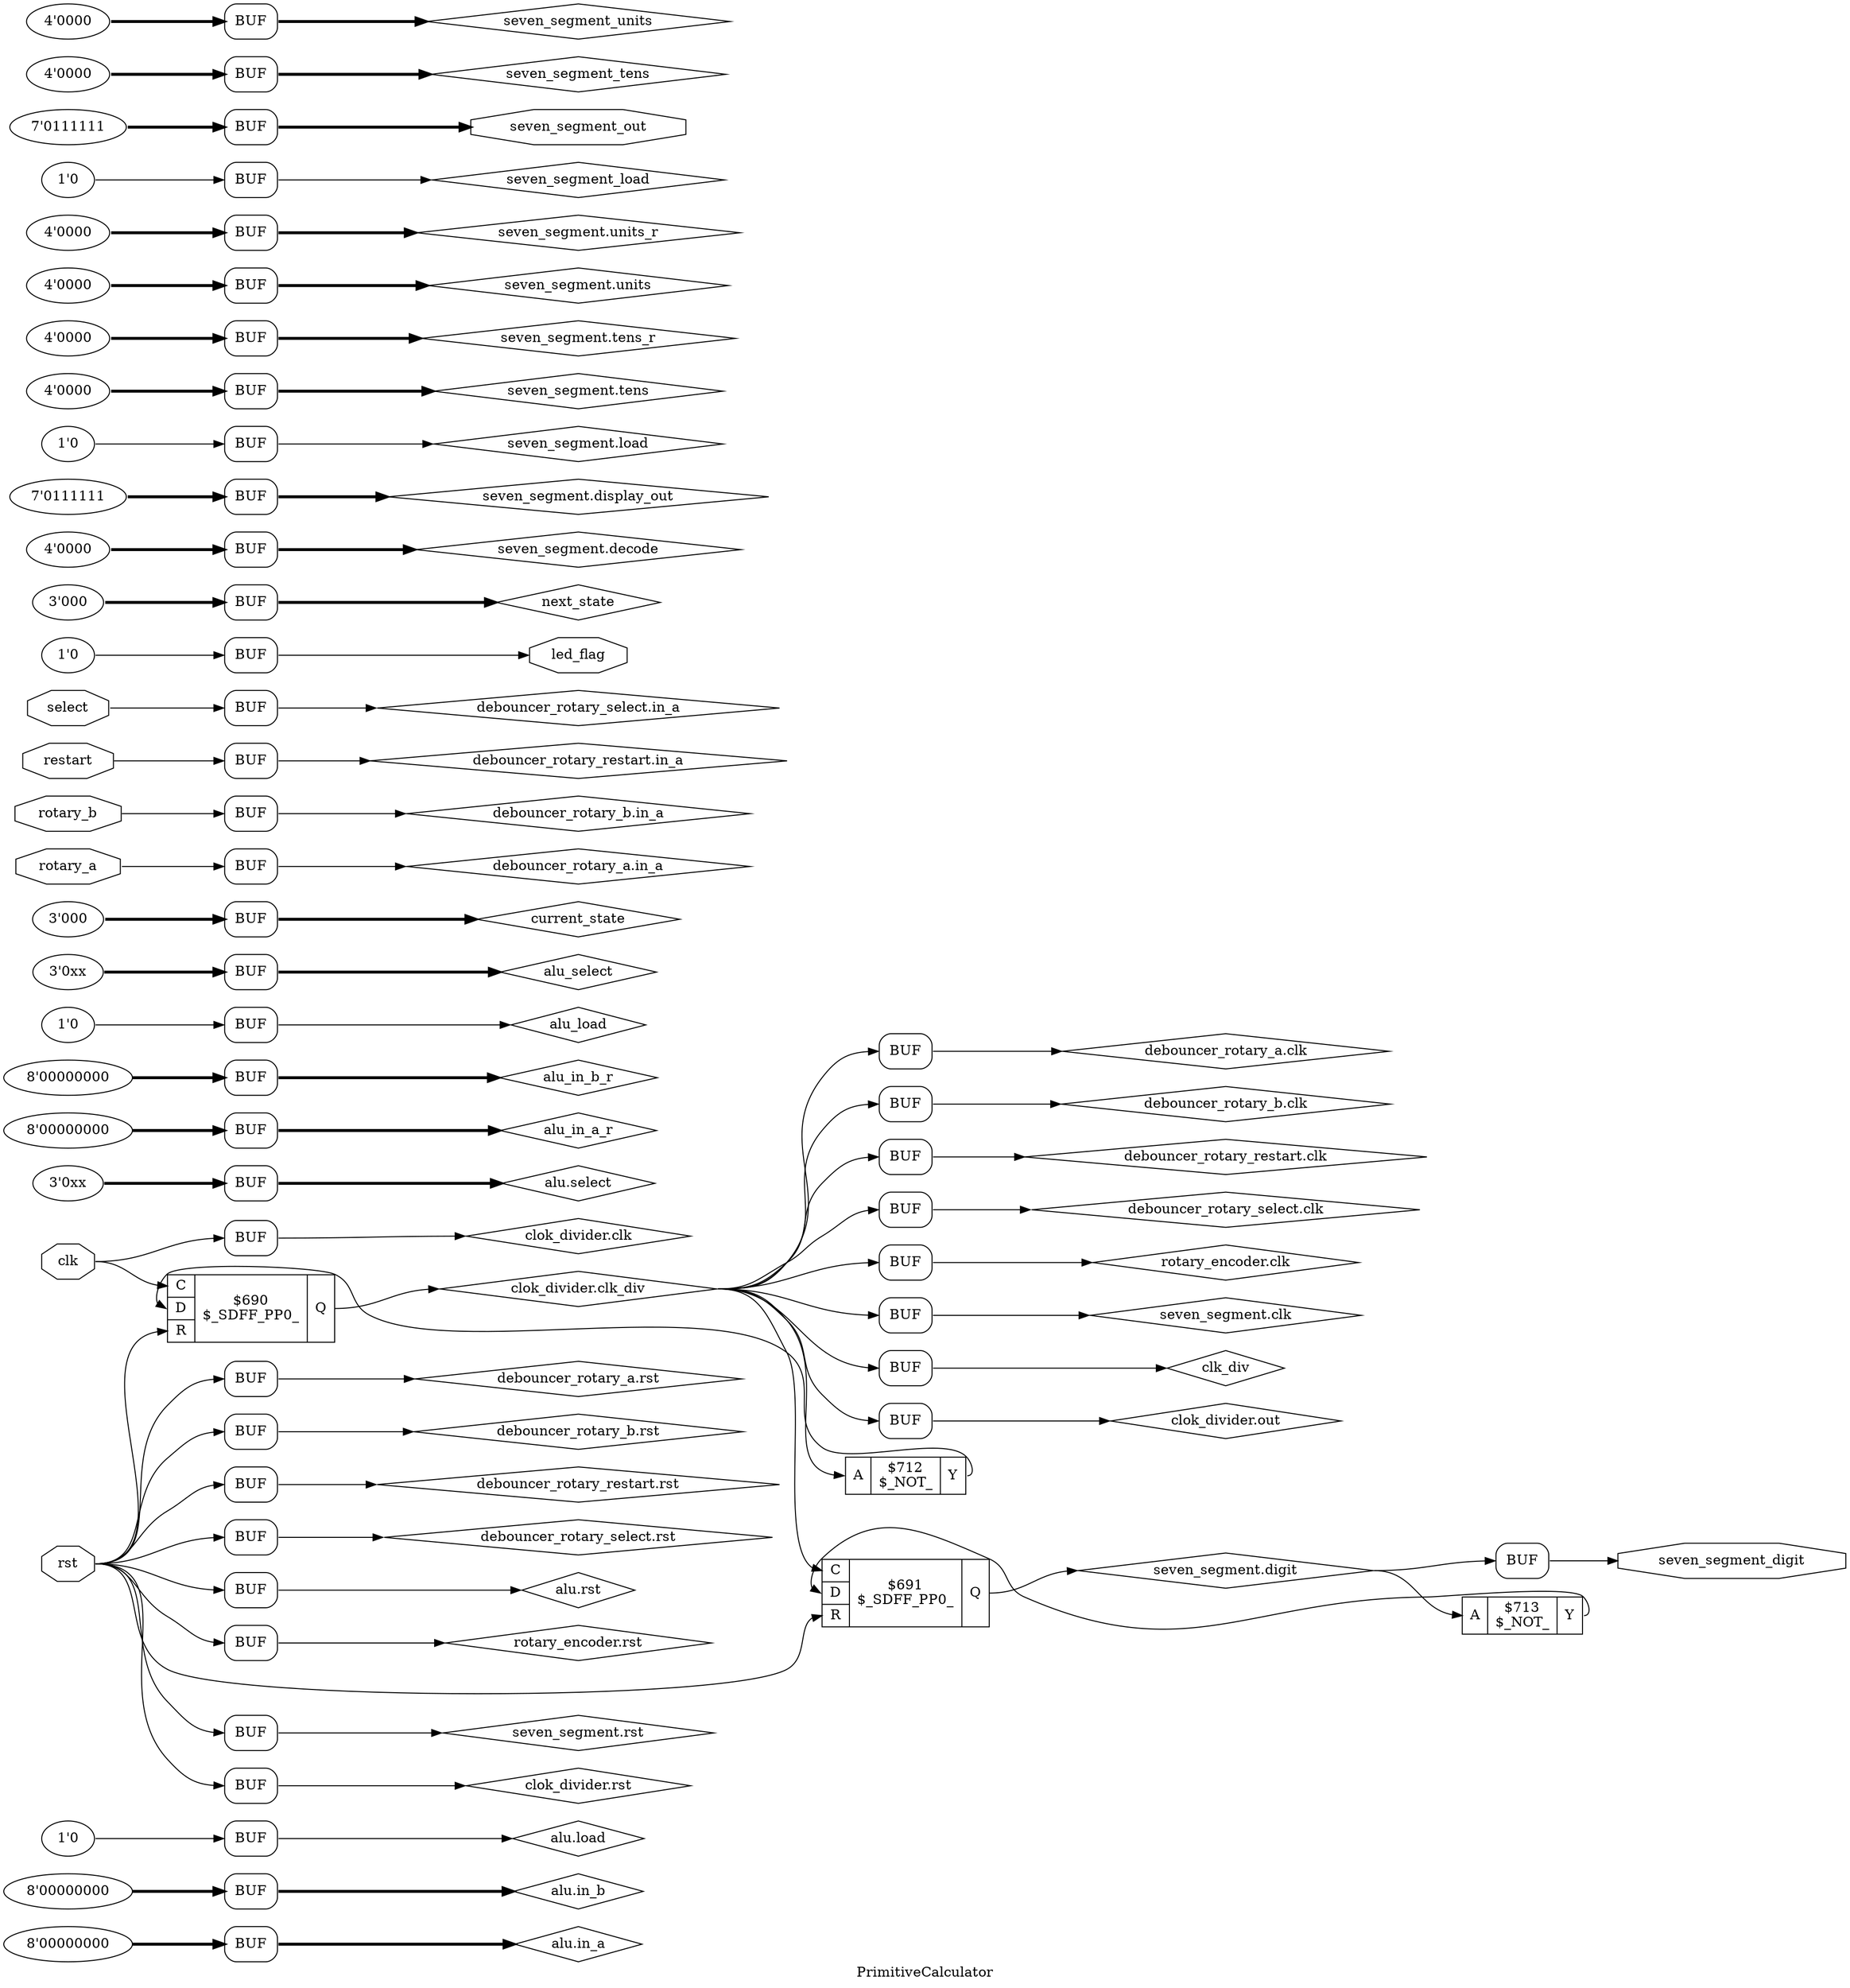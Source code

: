 digraph "PrimitiveCalculator" {
label="PrimitiveCalculator";
rankdir="LR";
remincross=true;
n3 [ shape=diamond, label="alu.in_a", color="black", fontcolor="black" ];
n4 [ shape=diamond, label="alu.in_b", color="black", fontcolor="black" ];
n5 [ shape=diamond, label="alu.load", color="black", fontcolor="black" ];
n6 [ shape=diamond, label="alu.rst", color="black", fontcolor="black" ];
n7 [ shape=diamond, label="alu.select", color="black", fontcolor="black" ];
n8 [ shape=diamond, label="alu_in_a_r", color="black", fontcolor="black" ];
n9 [ shape=diamond, label="alu_in_b_r", color="black", fontcolor="black" ];
n10 [ shape=diamond, label="alu_load", color="black", fontcolor="black" ];
n11 [ shape=diamond, label="alu_select", color="black", fontcolor="black" ];
n12 [ shape=octagon, label="clk", color="black", fontcolor="black" ];
n13 [ shape=diamond, label="clk_div", color="black", fontcolor="black" ];
n14 [ shape=diamond, label="clok_divider.clk", color="black", fontcolor="black" ];
n15 [ shape=diamond, label="clok_divider.clk_div", color="black", fontcolor="black" ];
n16 [ shape=diamond, label="clok_divider.out", color="black", fontcolor="black" ];
n17 [ shape=diamond, label="clok_divider.rst", color="black", fontcolor="black" ];
n18 [ shape=diamond, label="current_state", color="black", fontcolor="black" ];
n19 [ shape=diamond, label="debouncer_rotary_a.clk", color="black", fontcolor="black" ];
n20 [ shape=diamond, label="debouncer_rotary_a.in_a", color="black", fontcolor="black" ];
n21 [ shape=diamond, label="debouncer_rotary_a.rst", color="black", fontcolor="black" ];
n22 [ shape=diamond, label="debouncer_rotary_b.clk", color="black", fontcolor="black" ];
n23 [ shape=diamond, label="debouncer_rotary_b.in_a", color="black", fontcolor="black" ];
n24 [ shape=diamond, label="debouncer_rotary_b.rst", color="black", fontcolor="black" ];
n25 [ shape=diamond, label="debouncer_rotary_restart.clk", color="black", fontcolor="black" ];
n26 [ shape=diamond, label="debouncer_rotary_restart.in_a", color="black", fontcolor="black" ];
n27 [ shape=diamond, label="debouncer_rotary_restart.rst", color="black", fontcolor="black" ];
n28 [ shape=diamond, label="debouncer_rotary_select.clk", color="black", fontcolor="black" ];
n29 [ shape=diamond, label="debouncer_rotary_select.in_a", color="black", fontcolor="black" ];
n30 [ shape=diamond, label="debouncer_rotary_select.rst", color="black", fontcolor="black" ];
n31 [ shape=octagon, label="led_flag", color="black", fontcolor="black" ];
n32 [ shape=diamond, label="next_state", color="black", fontcolor="black" ];
n33 [ shape=octagon, label="restart", color="black", fontcolor="black" ];
n34 [ shape=octagon, label="rotary_a", color="black", fontcolor="black" ];
n35 [ shape=octagon, label="rotary_b", color="black", fontcolor="black" ];
n36 [ shape=diamond, label="rotary_encoder.clk", color="black", fontcolor="black" ];
n37 [ shape=diamond, label="rotary_encoder.rst", color="black", fontcolor="black" ];
n38 [ shape=octagon, label="rst", color="black", fontcolor="black" ];
n39 [ shape=octagon, label="select", color="black", fontcolor="black" ];
n40 [ shape=diamond, label="seven_segment.clk", color="black", fontcolor="black" ];
n41 [ shape=diamond, label="seven_segment.decode", color="black", fontcolor="black" ];
n42 [ shape=diamond, label="seven_segment.digit", color="black", fontcolor="black" ];
n43 [ shape=diamond, label="seven_segment.display_out", color="black", fontcolor="black" ];
n44 [ shape=diamond, label="seven_segment.load", color="black", fontcolor="black" ];
n45 [ shape=diamond, label="seven_segment.rst", color="black", fontcolor="black" ];
n46 [ shape=diamond, label="seven_segment.tens", color="black", fontcolor="black" ];
n47 [ shape=diamond, label="seven_segment.tens_r", color="black", fontcolor="black" ];
n48 [ shape=diamond, label="seven_segment.units", color="black", fontcolor="black" ];
n49 [ shape=diamond, label="seven_segment.units_r", color="black", fontcolor="black" ];
n50 [ shape=octagon, label="seven_segment_digit", color="black", fontcolor="black" ];
n51 [ shape=diamond, label="seven_segment_load", color="black", fontcolor="black" ];
n52 [ shape=octagon, label="seven_segment_out", color="black", fontcolor="black" ];
n53 [ shape=diamond, label="seven_segment_tens", color="black", fontcolor="black" ];
n54 [ shape=diamond, label="seven_segment_units", color="black", fontcolor="black" ];
c57 [ shape=record, label="{{<p55> A}|$712\n$_NOT_|{<p56> Y}}" ];
c58 [ shape=record, label="{{<p55> A}|$713\n$_NOT_|{<p56> Y}}" ];
c63 [ shape=record, label="{{<p59> C|<p60> D|<p61> R}|$690\n$_SDFF_PP0_|{<p62> Q}}" ];
c64 [ shape=record, label="{{<p59> C|<p60> D|<p61> R}|$691\n$_SDFF_PP0_|{<p62> Q}}" ];
v0 [ label="8'00000000" ];
x1 [shape=box, style=rounded, label="BUF"];
v2 [ label="8'00000000" ];
x3 [shape=box, style=rounded, label="BUF"];
v4 [ label="1'0" ];
x5 [shape=box, style=rounded, label="BUF"];
x6 [shape=box, style=rounded, label="BUF"];
v7 [ label="3'0xx" ];
x8 [shape=box, style=rounded, label="BUF"];
v9 [ label="8'00000000" ];
x10 [shape=box, style=rounded, label="BUF"];
v11 [ label="8'00000000" ];
x12 [shape=box, style=rounded, label="BUF"];
v13 [ label="1'0" ];
x14 [shape=box, style=rounded, label="BUF"];
v15 [ label="3'0xx" ];
x16 [shape=box, style=rounded, label="BUF"];
x17 [shape=box, style=rounded, label="BUF"];
x18 [shape=box, style=rounded, label="BUF"];
x19 [shape=box, style=rounded, label="BUF"];
x20 [shape=box, style=rounded, label="BUF"];
v21 [ label="3'000" ];
x22 [shape=box, style=rounded, label="BUF"];
x23 [shape=box, style=rounded, label="BUF"];
x24 [shape=box, style=rounded, label="BUF"];
x25 [shape=box, style=rounded, label="BUF"];
x26 [shape=box, style=rounded, label="BUF"];
x27 [shape=box, style=rounded, label="BUF"];
x28 [shape=box, style=rounded, label="BUF"];
x29 [shape=box, style=rounded, label="BUF"];
x30 [shape=box, style=rounded, label="BUF"];
x31 [shape=box, style=rounded, label="BUF"];
x32 [shape=box, style=rounded, label="BUF"];
x33 [shape=box, style=rounded, label="BUF"];
x34 [shape=box, style=rounded, label="BUF"];
v35 [ label="1'0" ];
x36 [shape=box, style=rounded, label="BUF"];
v37 [ label="3'000" ];
x38 [shape=box, style=rounded, label="BUF"];
x39 [shape=box, style=rounded, label="BUF"];
x40 [shape=box, style=rounded, label="BUF"];
x41 [shape=box, style=rounded, label="BUF"];
v42 [ label="4'0000" ];
x43 [shape=box, style=rounded, label="BUF"];
v44 [ label="7'0111111" ];
x45 [shape=box, style=rounded, label="BUF"];
v46 [ label="1'0" ];
x47 [shape=box, style=rounded, label="BUF"];
x48 [shape=box, style=rounded, label="BUF"];
v49 [ label="4'0000" ];
x50 [shape=box, style=rounded, label="BUF"];
v51 [ label="4'0000" ];
x52 [shape=box, style=rounded, label="BUF"];
v53 [ label="4'0000" ];
x54 [shape=box, style=rounded, label="BUF"];
v55 [ label="4'0000" ];
x56 [shape=box, style=rounded, label="BUF"];
x57 [shape=box, style=rounded, label="BUF"];
v58 [ label="1'0" ];
x59 [shape=box, style=rounded, label="BUF"];
v60 [ label="7'0111111" ];
x61 [shape=box, style=rounded, label="BUF"];
v62 [ label="4'0000" ];
x63 [shape=box, style=rounded, label="BUF"];
v64 [ label="4'0000" ];
x65 [shape=box, style=rounded, label="BUF"];
c58:p56:e -> c64:p60:w [color="black", label=""];
x14:e:e -> n10:w [color="black", label=""];
x16:e:e -> n11:w [color="black", style="setlinewidth(3)", label=""];
n12:e -> c63:p59:w [color="black", label=""];
n12:e -> x18:w:w [color="black", label=""];
x17:e:e -> n13:w [color="black", label=""];
x18:e:e -> n14:w [color="black", label=""];
c63:p62:e -> n15:w [color="black", label=""];
n15:e -> c57:p55:w [color="black", label=""];
n15:e -> c64:p59:w [color="black", label=""];
n15:e -> x17:w:w [color="black", label=""];
n15:e -> x19:w:w [color="black", label=""];
n15:e -> x23:w:w [color="black", label=""];
n15:e -> x26:w:w [color="black", label=""];
n15:e -> x29:w:w [color="black", label=""];
n15:e -> x32:w:w [color="black", label=""];
n15:e -> x39:w:w [color="black", label=""];
n15:e -> x41:w:w [color="black", label=""];
x19:e:e -> n16:w [color="black", label=""];
x20:e:e -> n17:w [color="black", label=""];
x22:e:e -> n18:w [color="black", style="setlinewidth(3)", label=""];
x23:e:e -> n19:w [color="black", label=""];
c57:p56:e -> c63:p60:w [color="black", label=""];
x24:e:e -> n20:w [color="black", label=""];
x25:e:e -> n21:w [color="black", label=""];
x26:e:e -> n22:w [color="black", label=""];
x27:e:e -> n23:w [color="black", label=""];
x28:e:e -> n24:w [color="black", label=""];
x29:e:e -> n25:w [color="black", label=""];
x30:e:e -> n26:w [color="black", label=""];
x31:e:e -> n27:w [color="black", label=""];
x32:e:e -> n28:w [color="black", label=""];
x33:e:e -> n29:w [color="black", label=""];
x1:e:e -> n3:w [color="black", style="setlinewidth(3)", label=""];
x34:e:e -> n30:w [color="black", label=""];
x36:e:e -> n31:w [color="black", label=""];
x38:e:e -> n32:w [color="black", style="setlinewidth(3)", label=""];
n33:e -> x30:w:w [color="black", label=""];
n34:e -> x24:w:w [color="black", label=""];
n35:e -> x27:w:w [color="black", label=""];
x39:e:e -> n36:w [color="black", label=""];
x40:e:e -> n37:w [color="black", label=""];
n38:e -> c63:p61:w [color="black", label=""];
n38:e -> c64:p61:w [color="black", label=""];
n38:e -> x20:w:w [color="black", label=""];
n38:e -> x25:w:w [color="black", label=""];
n38:e -> x28:w:w [color="black", label=""];
n38:e -> x31:w:w [color="black", label=""];
n38:e -> x34:w:w [color="black", label=""];
n38:e -> x40:w:w [color="black", label=""];
n38:e -> x48:w:w [color="black", label=""];
n38:e -> x6:w:w [color="black", label=""];
n39:e -> x33:w:w [color="black", label=""];
x3:e:e -> n4:w [color="black", style="setlinewidth(3)", label=""];
x41:e:e -> n40:w [color="black", label=""];
x43:e:e -> n41:w [color="black", style="setlinewidth(3)", label=""];
c64:p62:e -> n42:w [color="black", label=""];
n42:e -> c58:p55:w [color="black", label=""];
n42:e -> x57:w:w [color="black", label=""];
x45:e:e -> n43:w [color="black", style="setlinewidth(3)", label=""];
x47:e:e -> n44:w [color="black", label=""];
x48:e:e -> n45:w [color="black", label=""];
x50:e:e -> n46:w [color="black", style="setlinewidth(3)", label=""];
x52:e:e -> n47:w [color="black", style="setlinewidth(3)", label=""];
x54:e:e -> n48:w [color="black", style="setlinewidth(3)", label=""];
x56:e:e -> n49:w [color="black", style="setlinewidth(3)", label=""];
x5:e:e -> n5:w [color="black", label=""];
x57:e:e -> n50:w [color="black", label=""];
x59:e:e -> n51:w [color="black", label=""];
x61:e:e -> n52:w [color="black", style="setlinewidth(3)", label=""];
x63:e:e -> n53:w [color="black", style="setlinewidth(3)", label=""];
x65:e:e -> n54:w [color="black", style="setlinewidth(3)", label=""];
x6:e:e -> n6:w [color="black", label=""];
x8:e:e -> n7:w [color="black", style="setlinewidth(3)", label=""];
x10:e:e -> n8:w [color="black", style="setlinewidth(3)", label=""];
x12:e:e -> n9:w [color="black", style="setlinewidth(3)", label=""];
v0:e -> x1:w:w [color="black", style="setlinewidth(3)", label=""];
v11:e -> x12:w:w [color="black", style="setlinewidth(3)", label=""];
v13:e -> x14:w:w [color="black", label=""];
v15:e -> x16:w:w [color="black", style="setlinewidth(3)", label=""];
v2:e -> x3:w:w [color="black", style="setlinewidth(3)", label=""];
v21:e -> x22:w:w [color="black", style="setlinewidth(3)", label=""];
v35:e -> x36:w:w [color="black", label=""];
v37:e -> x38:w:w [color="black", style="setlinewidth(3)", label=""];
v4:e -> x5:w:w [color="black", label=""];
v42:e -> x43:w:w [color="black", style="setlinewidth(3)", label=""];
v44:e -> x45:w:w [color="black", style="setlinewidth(3)", label=""];
v46:e -> x47:w:w [color="black", label=""];
v49:e -> x50:w:w [color="black", style="setlinewidth(3)", label=""];
v51:e -> x52:w:w [color="black", style="setlinewidth(3)", label=""];
v53:e -> x54:w:w [color="black", style="setlinewidth(3)", label=""];
v55:e -> x56:w:w [color="black", style="setlinewidth(3)", label=""];
v58:e -> x59:w:w [color="black", label=""];
v60:e -> x61:w:w [color="black", style="setlinewidth(3)", label=""];
v62:e -> x63:w:w [color="black", style="setlinewidth(3)", label=""];
v64:e -> x65:w:w [color="black", style="setlinewidth(3)", label=""];
v7:e -> x8:w:w [color="black", style="setlinewidth(3)", label=""];
v9:e -> x10:w:w [color="black", style="setlinewidth(3)", label=""];
}
